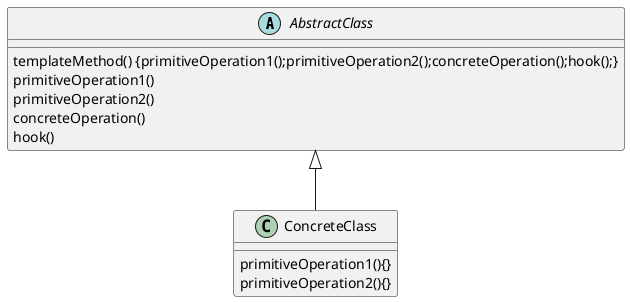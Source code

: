 @startuml
abstract class AbstractClass {
templateMethod() {primitiveOperation1();primitiveOperation2();concreteOperation();hook();}
primitiveOperation1()
primitiveOperation2()
concreteOperation()
hook()
}

class ConcreteClass {
primitiveOperation1(){}
primitiveOperation2(){}
}
ConcreteClass --up|> AbstractClass
@enduml
